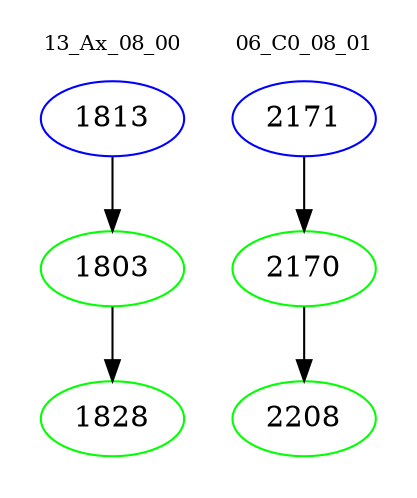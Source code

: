digraph{
subgraph cluster_0 {
color = white
label = "13_Ax_08_00";
fontsize=10;
T0_1813 [label="1813", color="blue"]
T0_1813 -> T0_1803 [color="black"]
T0_1803 [label="1803", color="green"]
T0_1803 -> T0_1828 [color="black"]
T0_1828 [label="1828", color="green"]
}
subgraph cluster_1 {
color = white
label = "06_C0_08_01";
fontsize=10;
T1_2171 [label="2171", color="blue"]
T1_2171 -> T1_2170 [color="black"]
T1_2170 [label="2170", color="green"]
T1_2170 -> T1_2208 [color="black"]
T1_2208 [label="2208", color="green"]
}
}
